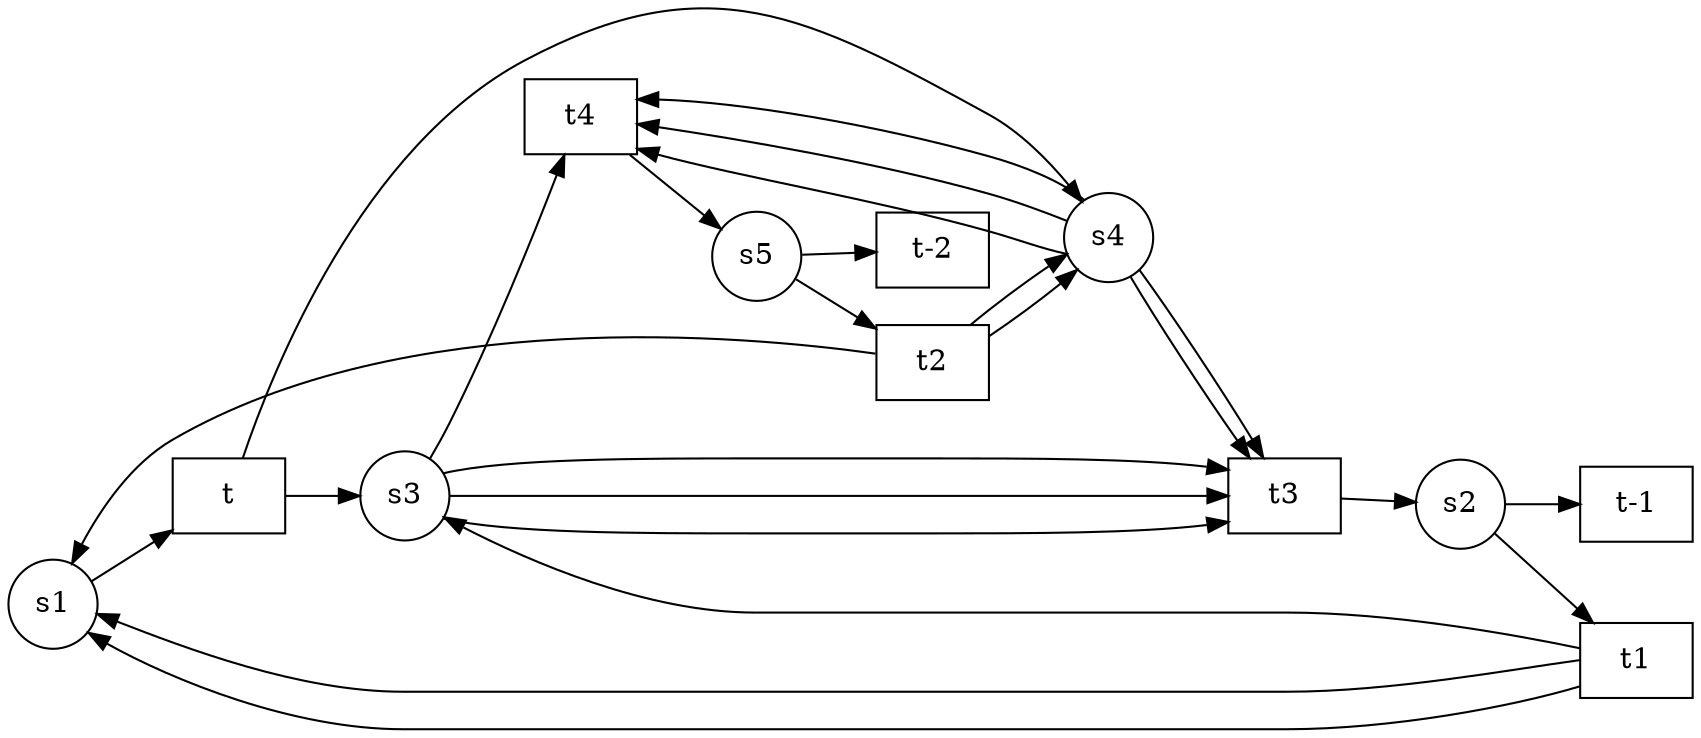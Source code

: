 digraph petrinet{
node[shape=circle];
rankdir=LR;
"s1";
"s2";
"s3";
"s4";
"s5";
"t" [shape=box];
"t1" [shape=box];
"t2" [shape=box];
"t3" [shape=box];
"t4" [shape=box];
"t-1" [shape=box];
"t-2" [shape=box];
"s1"->"t"
"s2"->"t1"
"s2"->"t-1"
"s3"->"t3"
"s3"->"t3"
"s3"->"t3"
"s3"->"t4"
"s4"->"t3"
"s4"->"t3"
"s4"->"t4"
"s4"->"t4"
"s4"->"t4"
"s5"->"t2"
"s5"->"t-2"
"t"->"s3"
"t"->"s4"
"t1"->"s1"
"t1"->"s1"
"t1"->"s3"
"t2"->"s1"
"t2"->"s4"
"t2"->"s4"
"t3"->"s2"
"t4"->"s5"
}